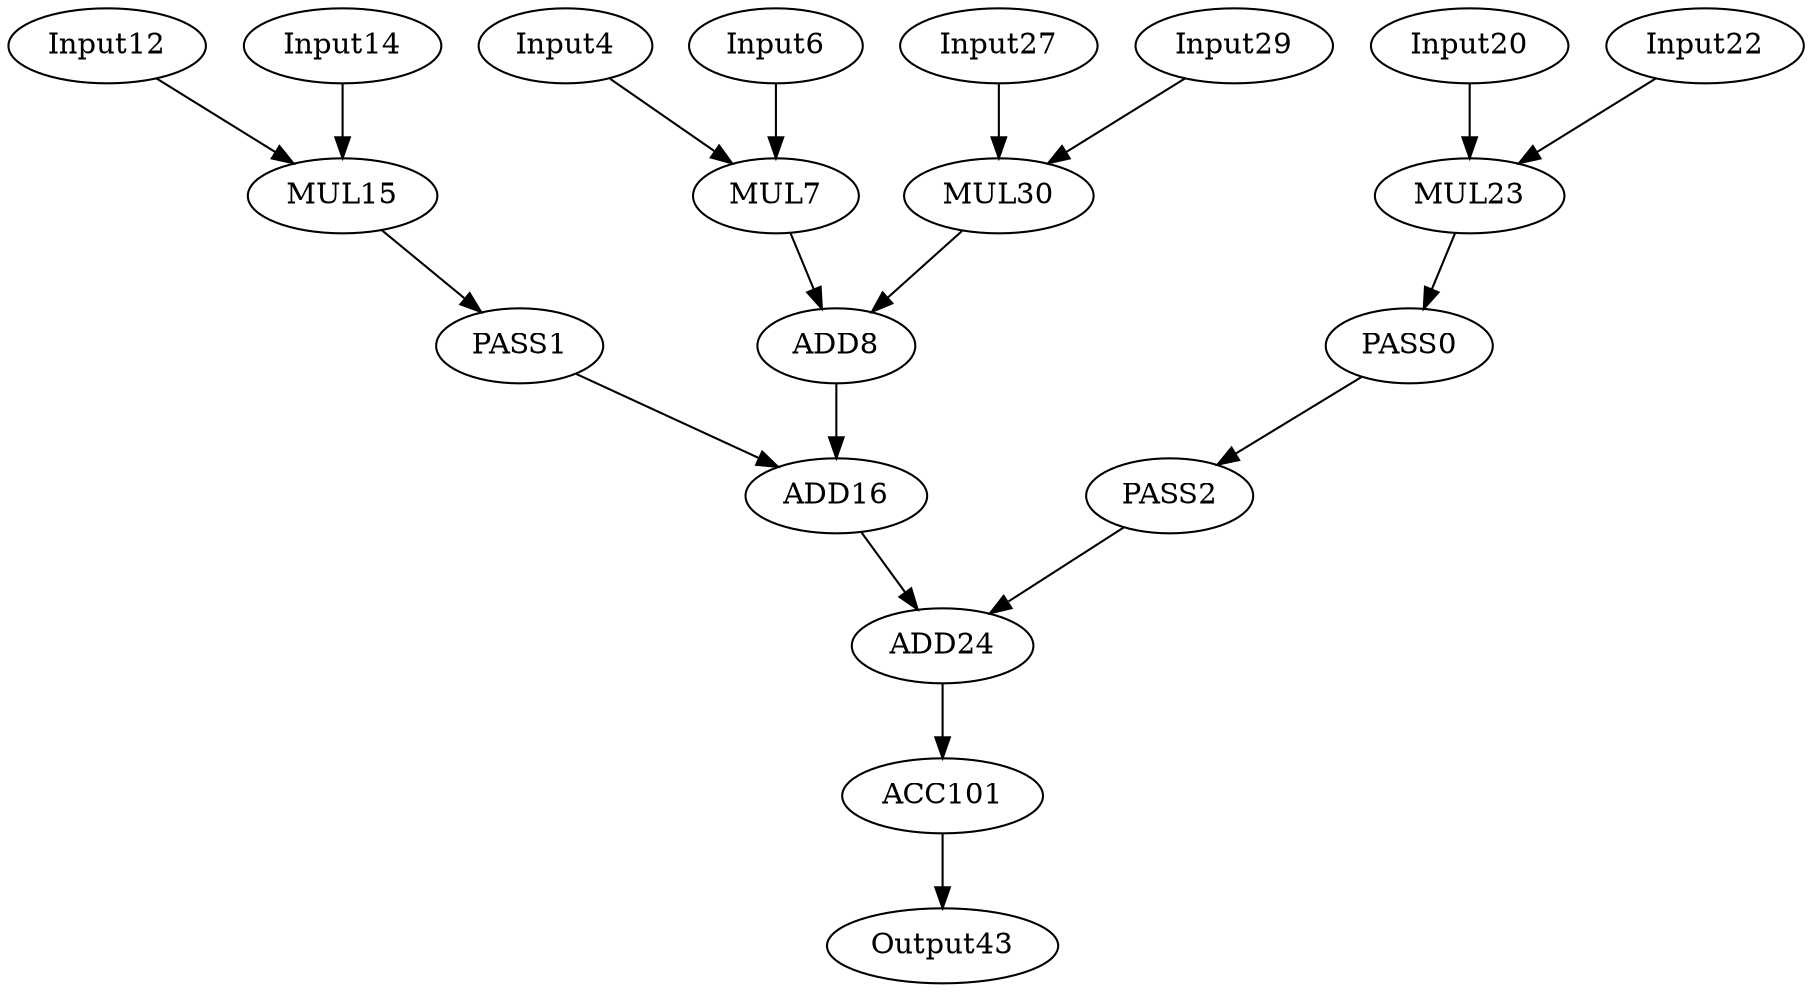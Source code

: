 digraph G {
PASS0[opcode=pass];
PASS1[opcode=pass];
PASS2[opcode=pass];
Input4[opcode=input];
Input6[opcode=input];
MUL7[opcode=mul];
ADD8[opcode=add];
Input12[opcode=input];
Input14[opcode=input];
MUL15[opcode=mul];
ADD16[opcode=add];
Input20[opcode=input];
Input22[opcode=input];
MUL23[opcode=mul];
ADD24[opcode=add];
Input27[opcode=input];
Input29[opcode=input];
MUL30[opcode=mul];
Output43[opcode=output];
ACC101[opcode=acc];
Input4->MUL7[operand=1];
Input6->MUL7[operand=0];
MUL7->ADD8[operand=0];
ADD8->ADD16[operand=1];
Input12->MUL15[operand=1];
Input14->MUL15[operand=0];
MUL15->PASS1[operand=0];
PASS1->ADD16[operand=0];
ADD16->ADD24[operand=1];
Input20->MUL23[operand=1];
Input22->MUL23[operand=0];
MUL23->PASS0[operand=0];
PASS0->PASS2[operand=0];
PASS2->ADD24[operand=0];
Input27->MUL30[operand=1];
Input29->MUL30[operand=0];
MUL30->ADD8[operand=1];
ADD24->ACC101[operand=0];
ACC101->Output43[operand=0];
}
